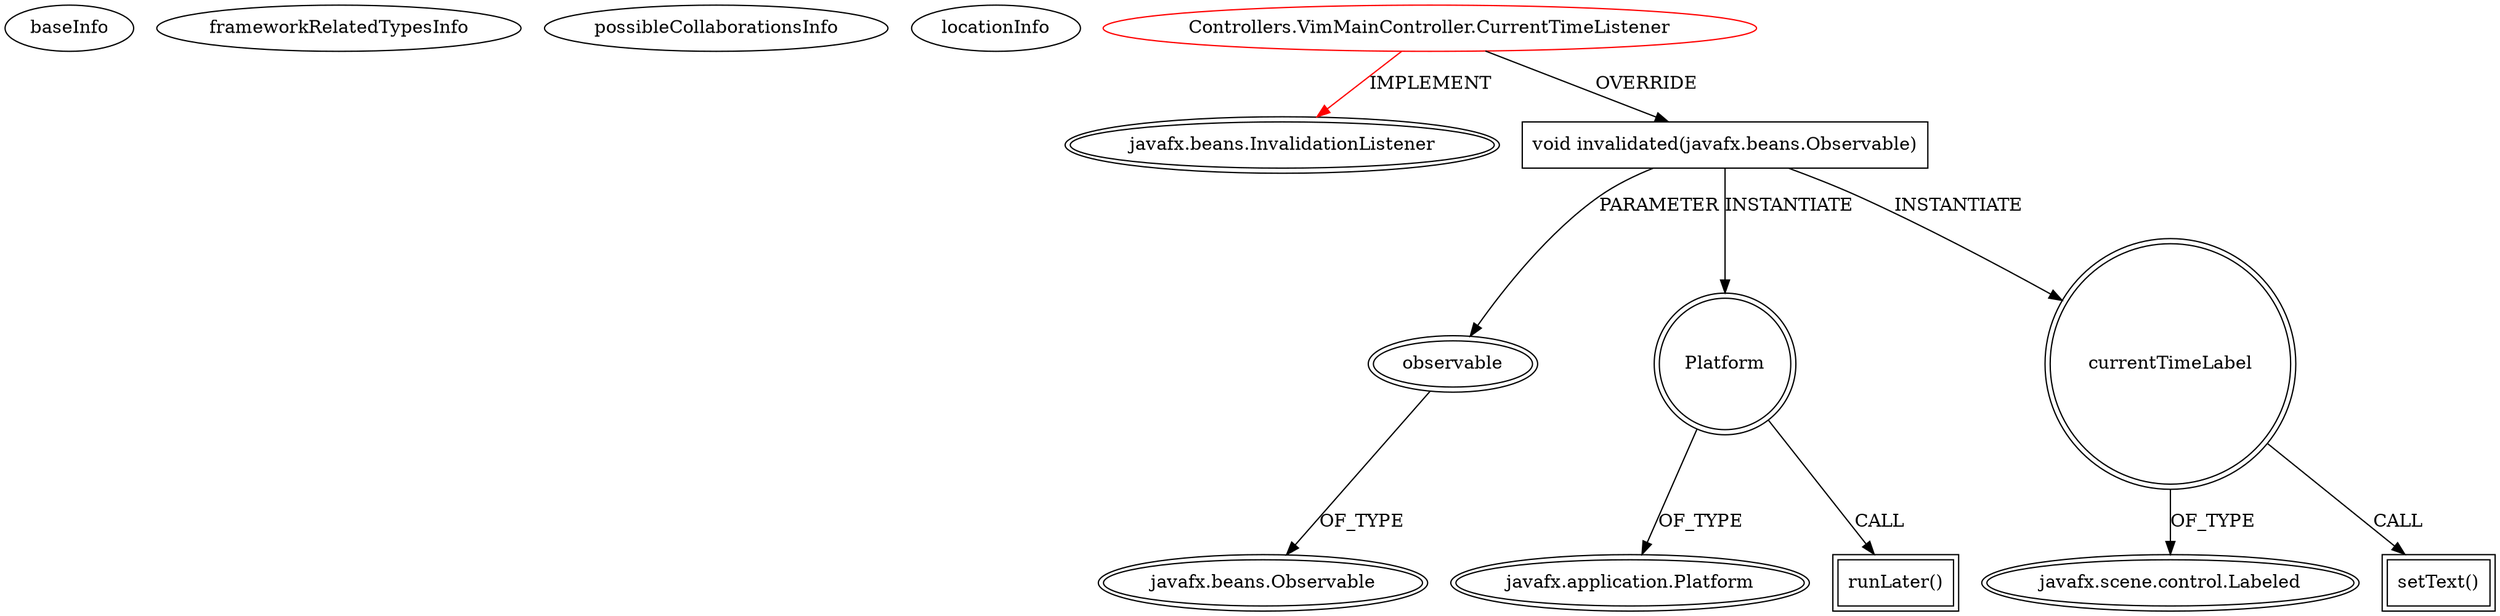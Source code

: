 digraph {
baseInfo[graphId=317,category="extension_graph",isAnonymous=false,possibleRelation=false]
frameworkRelatedTypesInfo[0="javafx.beans.InvalidationListener"]
possibleCollaborationsInfo[]
locationInfo[projectName="Daniel-Cristian-MusicPlayerStuff",filePath="/Daniel-Cristian-MusicPlayerStuff/MusicPlayerStuff-master/src/Controllers/VimMainController.java",contextSignature="CurrentTimeListener",graphId="317"]
0[label="Controllers.VimMainController.CurrentTimeListener",vertexType="ROOT_CLIENT_CLASS_DECLARATION",isFrameworkType=false,color=red]
1[label="javafx.beans.InvalidationListener",vertexType="FRAMEWORK_INTERFACE_TYPE",isFrameworkType=true,peripheries=2]
2[label="void invalidated(javafx.beans.Observable)",vertexType="OVERRIDING_METHOD_DECLARATION",isFrameworkType=false,shape=box]
3[label="observable",vertexType="PARAMETER_DECLARATION",isFrameworkType=true,peripheries=2]
4[label="javafx.beans.Observable",vertexType="FRAMEWORK_INTERFACE_TYPE",isFrameworkType=true,peripheries=2]
5[label="Platform",vertexType="VARIABLE_EXPRESION",isFrameworkType=true,peripheries=2,shape=circle]
7[label="javafx.application.Platform",vertexType="FRAMEWORK_CLASS_TYPE",isFrameworkType=true,peripheries=2]
6[label="runLater()",vertexType="INSIDE_CALL",isFrameworkType=true,peripheries=2,shape=box]
8[label="currentTimeLabel",vertexType="VARIABLE_EXPRESION",isFrameworkType=true,peripheries=2,shape=circle]
10[label="javafx.scene.control.Labeled",vertexType="FRAMEWORK_CLASS_TYPE",isFrameworkType=true,peripheries=2]
9[label="setText()",vertexType="INSIDE_CALL",isFrameworkType=true,peripheries=2,shape=box]
0->1[label="IMPLEMENT",color=red]
0->2[label="OVERRIDE"]
3->4[label="OF_TYPE"]
2->3[label="PARAMETER"]
2->5[label="INSTANTIATE"]
5->7[label="OF_TYPE"]
5->6[label="CALL"]
2->8[label="INSTANTIATE"]
8->10[label="OF_TYPE"]
8->9[label="CALL"]
}
